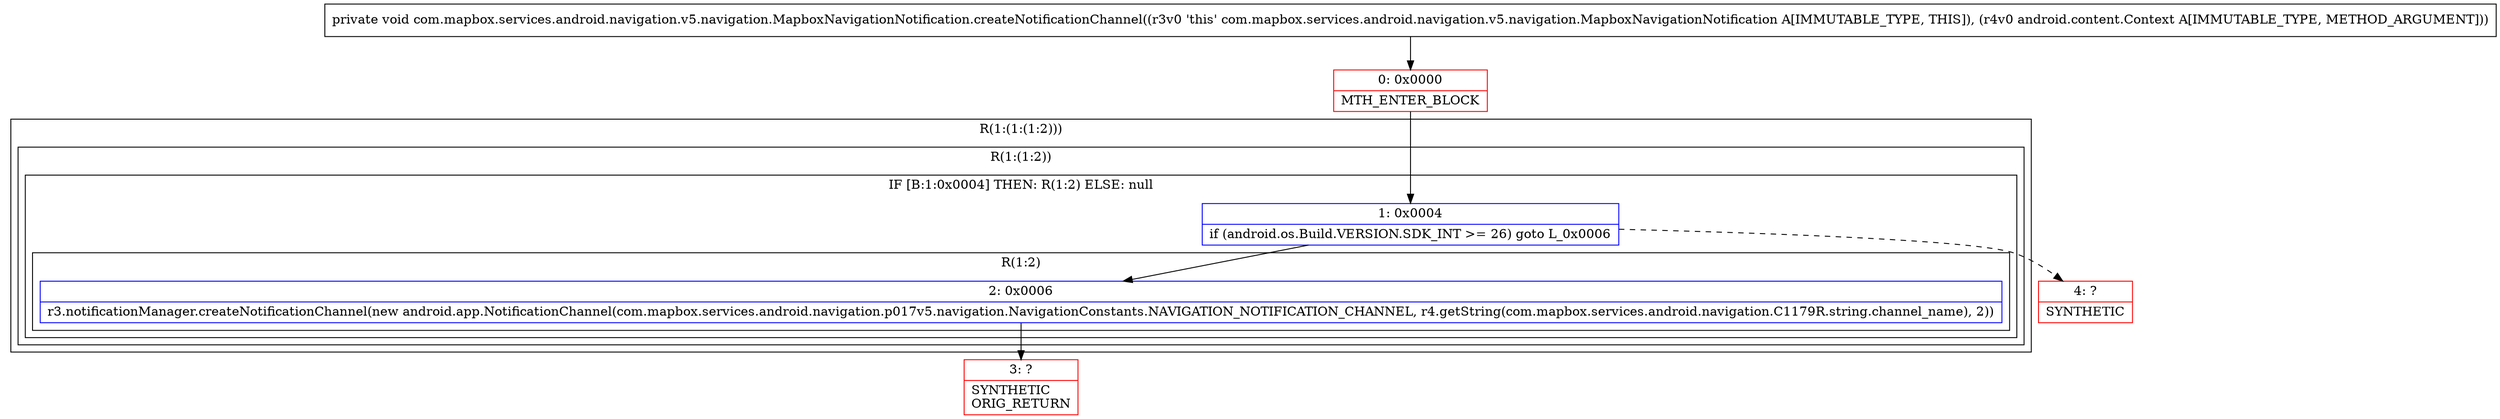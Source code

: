 digraph "CFG forcom.mapbox.services.android.navigation.v5.navigation.MapboxNavigationNotification.createNotificationChannel(Landroid\/content\/Context;)V" {
subgraph cluster_Region_1752844192 {
label = "R(1:(1:(1:2)))";
node [shape=record,color=blue];
subgraph cluster_Region_2057226006 {
label = "R(1:(1:2))";
node [shape=record,color=blue];
subgraph cluster_IfRegion_1050698391 {
label = "IF [B:1:0x0004] THEN: R(1:2) ELSE: null";
node [shape=record,color=blue];
Node_1 [shape=record,label="{1\:\ 0x0004|if (android.os.Build.VERSION.SDK_INT \>= 26) goto L_0x0006\l}"];
subgraph cluster_Region_1862462881 {
label = "R(1:2)";
node [shape=record,color=blue];
Node_2 [shape=record,label="{2\:\ 0x0006|r3.notificationManager.createNotificationChannel(new android.app.NotificationChannel(com.mapbox.services.android.navigation.p017v5.navigation.NavigationConstants.NAVIGATION_NOTIFICATION_CHANNEL, r4.getString(com.mapbox.services.android.navigation.C1179R.string.channel_name), 2))\l}"];
}
}
}
}
Node_0 [shape=record,color=red,label="{0\:\ 0x0000|MTH_ENTER_BLOCK\l}"];
Node_3 [shape=record,color=red,label="{3\:\ ?|SYNTHETIC\lORIG_RETURN\l}"];
Node_4 [shape=record,color=red,label="{4\:\ ?|SYNTHETIC\l}"];
MethodNode[shape=record,label="{private void com.mapbox.services.android.navigation.v5.navigation.MapboxNavigationNotification.createNotificationChannel((r3v0 'this' com.mapbox.services.android.navigation.v5.navigation.MapboxNavigationNotification A[IMMUTABLE_TYPE, THIS]), (r4v0 android.content.Context A[IMMUTABLE_TYPE, METHOD_ARGUMENT])) }"];
MethodNode -> Node_0;
Node_1 -> Node_2;
Node_1 -> Node_4[style=dashed];
Node_2 -> Node_3;
Node_0 -> Node_1;
}

